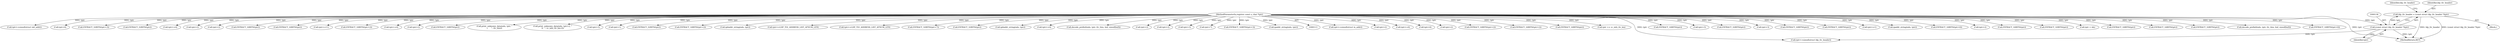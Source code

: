 digraph "0_tcpdump_aa5c6b710dfd8020d2c908d6b3bd41f1da719b3b_0@pointer" {
"1000133" [label="(Call,ldp_tlv_header = (const struct ldp_tlv_header *)tptr)"];
"1000135" [label="(Call,(const struct ldp_tlv_header *)tptr)"];
"1000115" [label="(MethodParameterIn,register const u_char *tptr)"];
"1000325" [label="(Call,tptr+=sizeof(struct in_addr))"];
"1000755" [label="(Call,tptr+2)"];
"1000791" [label="(Call,tptr+=4)"];
"1000382" [label="(Call,tptr+6)"];
"1000691" [label="(Call,tptr+2)"];
"1000224" [label="(Call,EXTRACT_16BITS(tptr+2))"];
"1000374" [label="(Call,EXTRACT_16BITS(tptr+2))"];
"1000597" [label="(Call,EXTRACT_16BITS(tptr))"];
"1000766" [label="(Call,tptr += vc_info_tlv_len)"];
"1000281" [label="(Call,EXTRACT_16BITS(tptr))"];
"1000741" [label="(Call,tptr+3)"];
"1000273" [label="(Call,EXTRACT_32BITS(tptr))"];
"1000610" [label="(Call,tptr+3)"];
"1000137" [label="(Identifier,tptr)"];
"1000965" [label="(MethodReturn,RET)"];
"1000371" [label="(Call,EXTRACT_16BITS(tptr))"];
"1000603" [label="(Call,EXTRACT_16BITS(tptr))"];
"1000416" [label="(Call,tptr+=1)"];
"1000249" [label="(Call,ipaddr_string(ndo, tptr))"];
"1000381" [label="(Call,EXTRACT_16BITS(tptr+6))"];
"1000225" [label="(Call,tptr+2)"];
"1000117" [label="(Block,)"];
"1000837" [label="(Call,EXTRACT_16BITS(tptr))"];
"1000140" [label="(Identifier,ldp_tlv_header)"];
"1000883" [label="(Call,EXTRACT_32BITS(tptr))"];
"1000712" [label="(Call,tptr + idx)"];
"1000432" [label="(Call,EXTRACT_16BITS(tptr))"];
"1000219" [label="(Call,EXTRACT_16BITS(tptr))"];
"1000898" [label="(Call,EXTRACT_32BITS(tptr))"];
"1000494" [label="(Call,decode_prefix6(ndo, tptr, tlv_tlen, buf, sizeof(buf)))"];
"1000135" [label="(Call,(const struct ldp_tlv_header *)tptr)"];
"1000390" [label="(Call,EXTRACT_16BITS(tptr+6))"];
"1000203" [label="(Call,tptr+=sizeof(struct ldp_tlv_header))"];
"1000354" [label="(Call,tptr+=sizeof(struct in6_addr))"];
"1000391" [label="(Call,tptr+6)"];
"1000609" [label="(Call,EXTRACT_32BITS(tptr+3))"];
"1000789" [label="(Call,EXTRACT_32BITS(tptr))"];
"1000820" [label="(Call,tptr+=4)"];
"1000375" [label="(Call,tptr+2)"];
"1000133" [label="(Call,ldp_tlv_header = (const struct ldp_tlv_header *)tptr)"];
"1000724" [label="(Call,tptr+2)"];
"1000567" [label="(Call,EXTRACT_16BITS(tptr))"];
"1000573" [label="(Call,EXTRACT_16BITS(tptr))"];
"1000635" [label="(Call,tptr+=11)"];
"1000690" [label="(Call,EXTRACT_16BITS(tptr+2))"];
"1000878" [label="(Call,tptr+=4)"];
"1000549" [label="(Call,tptr+2)"];
"1000917" [label="(Call,EXTRACT_16BITS(tptr))"];
"1000937" [label="(Call,print_unknown_data(ndo, tptr, \"\n\t      \", tlv_tlen))"];
"1000753" [label="(Call,print_unknown_data(ndo, tptr+2, \"\n\t\t  \", vc_info_tlv_len-2))"];
"1000580" [label="(Call,tptr+3)"];
"1000655" [label="(Call,tptr+1)"];
"1000780" [label="(Call,EXTRACT_32BITS(tptr))"];
"1000233" [label="(Call,EXTRACT_16BITS(tptr+2))"];
"1000347" [label="(Call,ip6addr_string(ndo, tptr))"];
"1000115" [label="(MethodParameterIn,register const u_char *tptr)"];
"1000434" [label="(Call,tptr+=LDP_TLV_ADDRESS_LIST_AFNUM_LEN)"];
"1000283" [label="(Call,tptr+=LDP_TLV_ADDRESS_LIST_AFNUM_LEN)"];
"1000134" [label="(Identifier,ldp_tlv_header)"];
"1000614" [label="(Call,EXTRACT_32BITS(tptr+7))"];
"1000818" [label="(Call,EXTRACT_32BITS(tptr))"];
"1000261" [label="(Call,ip6addr_string(ndo, tptr))"];
"1000893" [label="(Call,tptr+=4)"];
"1000447" [label="(Call,decode_prefix4(ndo, tptr, tlv_tlen, buf, sizeof(buf)))"];
"1000234" [label="(Call,tptr+2)"];
"1000731" [label="(Call,tptr+2)"];
"1000748" [label="(Call,tptr+3)"];
"1000615" [label="(Call,tptr+7)"];
"1000579" [label="(Call,EXTRACT_32BITS(tptr+3))"];
"1000318" [label="(Call,ipaddr_string(ndo, tptr))"];
"1000133" -> "1000117"  [label="AST: "];
"1000133" -> "1000135"  [label="CFG: "];
"1000134" -> "1000133"  [label="AST: "];
"1000135" -> "1000133"  [label="AST: "];
"1000140" -> "1000133"  [label="CFG: "];
"1000133" -> "1000965"  [label="DDG: ldp_tlv_header"];
"1000133" -> "1000965"  [label="DDG: (const struct ldp_tlv_header *)tptr"];
"1000135" -> "1000133"  [label="DDG: tptr"];
"1000135" -> "1000137"  [label="CFG: "];
"1000136" -> "1000135"  [label="AST: "];
"1000137" -> "1000135"  [label="AST: "];
"1000135" -> "1000965"  [label="DDG: tptr"];
"1000115" -> "1000135"  [label="DDG: tptr"];
"1000135" -> "1000203"  [label="DDG: tptr"];
"1000115" -> "1000113"  [label="AST: "];
"1000115" -> "1000965"  [label="DDG: tptr"];
"1000115" -> "1000203"  [label="DDG: tptr"];
"1000115" -> "1000219"  [label="DDG: tptr"];
"1000115" -> "1000224"  [label="DDG: tptr"];
"1000115" -> "1000225"  [label="DDG: tptr"];
"1000115" -> "1000233"  [label="DDG: tptr"];
"1000115" -> "1000234"  [label="DDG: tptr"];
"1000115" -> "1000249"  [label="DDG: tptr"];
"1000115" -> "1000261"  [label="DDG: tptr"];
"1000115" -> "1000273"  [label="DDG: tptr"];
"1000115" -> "1000281"  [label="DDG: tptr"];
"1000115" -> "1000283"  [label="DDG: tptr"];
"1000115" -> "1000318"  [label="DDG: tptr"];
"1000115" -> "1000325"  [label="DDG: tptr"];
"1000115" -> "1000347"  [label="DDG: tptr"];
"1000115" -> "1000354"  [label="DDG: tptr"];
"1000115" -> "1000371"  [label="DDG: tptr"];
"1000115" -> "1000374"  [label="DDG: tptr"];
"1000115" -> "1000375"  [label="DDG: tptr"];
"1000115" -> "1000381"  [label="DDG: tptr"];
"1000115" -> "1000382"  [label="DDG: tptr"];
"1000115" -> "1000390"  [label="DDG: tptr"];
"1000115" -> "1000391"  [label="DDG: tptr"];
"1000115" -> "1000416"  [label="DDG: tptr"];
"1000115" -> "1000432"  [label="DDG: tptr"];
"1000115" -> "1000434"  [label="DDG: tptr"];
"1000115" -> "1000447"  [label="DDG: tptr"];
"1000115" -> "1000494"  [label="DDG: tptr"];
"1000115" -> "1000549"  [label="DDG: tptr"];
"1000115" -> "1000567"  [label="DDG: tptr"];
"1000115" -> "1000573"  [label="DDG: tptr"];
"1000115" -> "1000579"  [label="DDG: tptr"];
"1000115" -> "1000580"  [label="DDG: tptr"];
"1000115" -> "1000597"  [label="DDG: tptr"];
"1000115" -> "1000603"  [label="DDG: tptr"];
"1000115" -> "1000609"  [label="DDG: tptr"];
"1000115" -> "1000610"  [label="DDG: tptr"];
"1000115" -> "1000614"  [label="DDG: tptr"];
"1000115" -> "1000615"  [label="DDG: tptr"];
"1000115" -> "1000635"  [label="DDG: tptr"];
"1000115" -> "1000655"  [label="DDG: tptr"];
"1000115" -> "1000690"  [label="DDG: tptr"];
"1000115" -> "1000691"  [label="DDG: tptr"];
"1000115" -> "1000712"  [label="DDG: tptr"];
"1000115" -> "1000724"  [label="DDG: tptr"];
"1000115" -> "1000731"  [label="DDG: tptr"];
"1000115" -> "1000741"  [label="DDG: tptr"];
"1000115" -> "1000748"  [label="DDG: tptr"];
"1000115" -> "1000753"  [label="DDG: tptr"];
"1000115" -> "1000755"  [label="DDG: tptr"];
"1000115" -> "1000766"  [label="DDG: tptr"];
"1000115" -> "1000780"  [label="DDG: tptr"];
"1000115" -> "1000789"  [label="DDG: tptr"];
"1000115" -> "1000791"  [label="DDG: tptr"];
"1000115" -> "1000818"  [label="DDG: tptr"];
"1000115" -> "1000820"  [label="DDG: tptr"];
"1000115" -> "1000837"  [label="DDG: tptr"];
"1000115" -> "1000878"  [label="DDG: tptr"];
"1000115" -> "1000883"  [label="DDG: tptr"];
"1000115" -> "1000893"  [label="DDG: tptr"];
"1000115" -> "1000898"  [label="DDG: tptr"];
"1000115" -> "1000917"  [label="DDG: tptr"];
"1000115" -> "1000937"  [label="DDG: tptr"];
}
